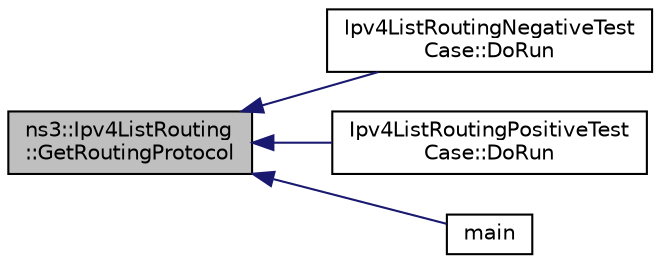 digraph "ns3::Ipv4ListRouting::GetRoutingProtocol"
{
  edge [fontname="Helvetica",fontsize="10",labelfontname="Helvetica",labelfontsize="10"];
  node [fontname="Helvetica",fontsize="10",shape=record];
  rankdir="LR";
  Node1 [label="ns3::Ipv4ListRouting\l::GetRoutingProtocol",height=0.2,width=0.4,color="black", fillcolor="grey75", style="filled", fontcolor="black"];
  Node1 -> Node2 [dir="back",color="midnightblue",fontsize="10",style="solid"];
  Node2 [label="Ipv4ListRoutingNegativeTest\lCase::DoRun",height=0.2,width=0.4,color="black", fillcolor="white", style="filled",URL="$db/d6b/classIpv4ListRoutingNegativeTestCase.html#af732097dd5ad32092ec230c5e7c6f689",tooltip="Implementation to actually run this TestCase. "];
  Node1 -> Node3 [dir="back",color="midnightblue",fontsize="10",style="solid"];
  Node3 [label="Ipv4ListRoutingPositiveTest\lCase::DoRun",height=0.2,width=0.4,color="black", fillcolor="white", style="filled",URL="$df/d39/classIpv4ListRoutingPositiveTestCase.html#ac62bd5eb4bad270b41995e576eb0168a",tooltip="Implementation to actually run this TestCase. "];
  Node1 -> Node4 [dir="back",color="midnightblue",fontsize="10",style="solid"];
  Node4 [label="main",height=0.2,width=0.4,color="black", fillcolor="white", style="filled",URL="$d7/de2/olsr-hna_8cc.html#a0ddf1224851353fc92bfbff6f499fa97"];
}
